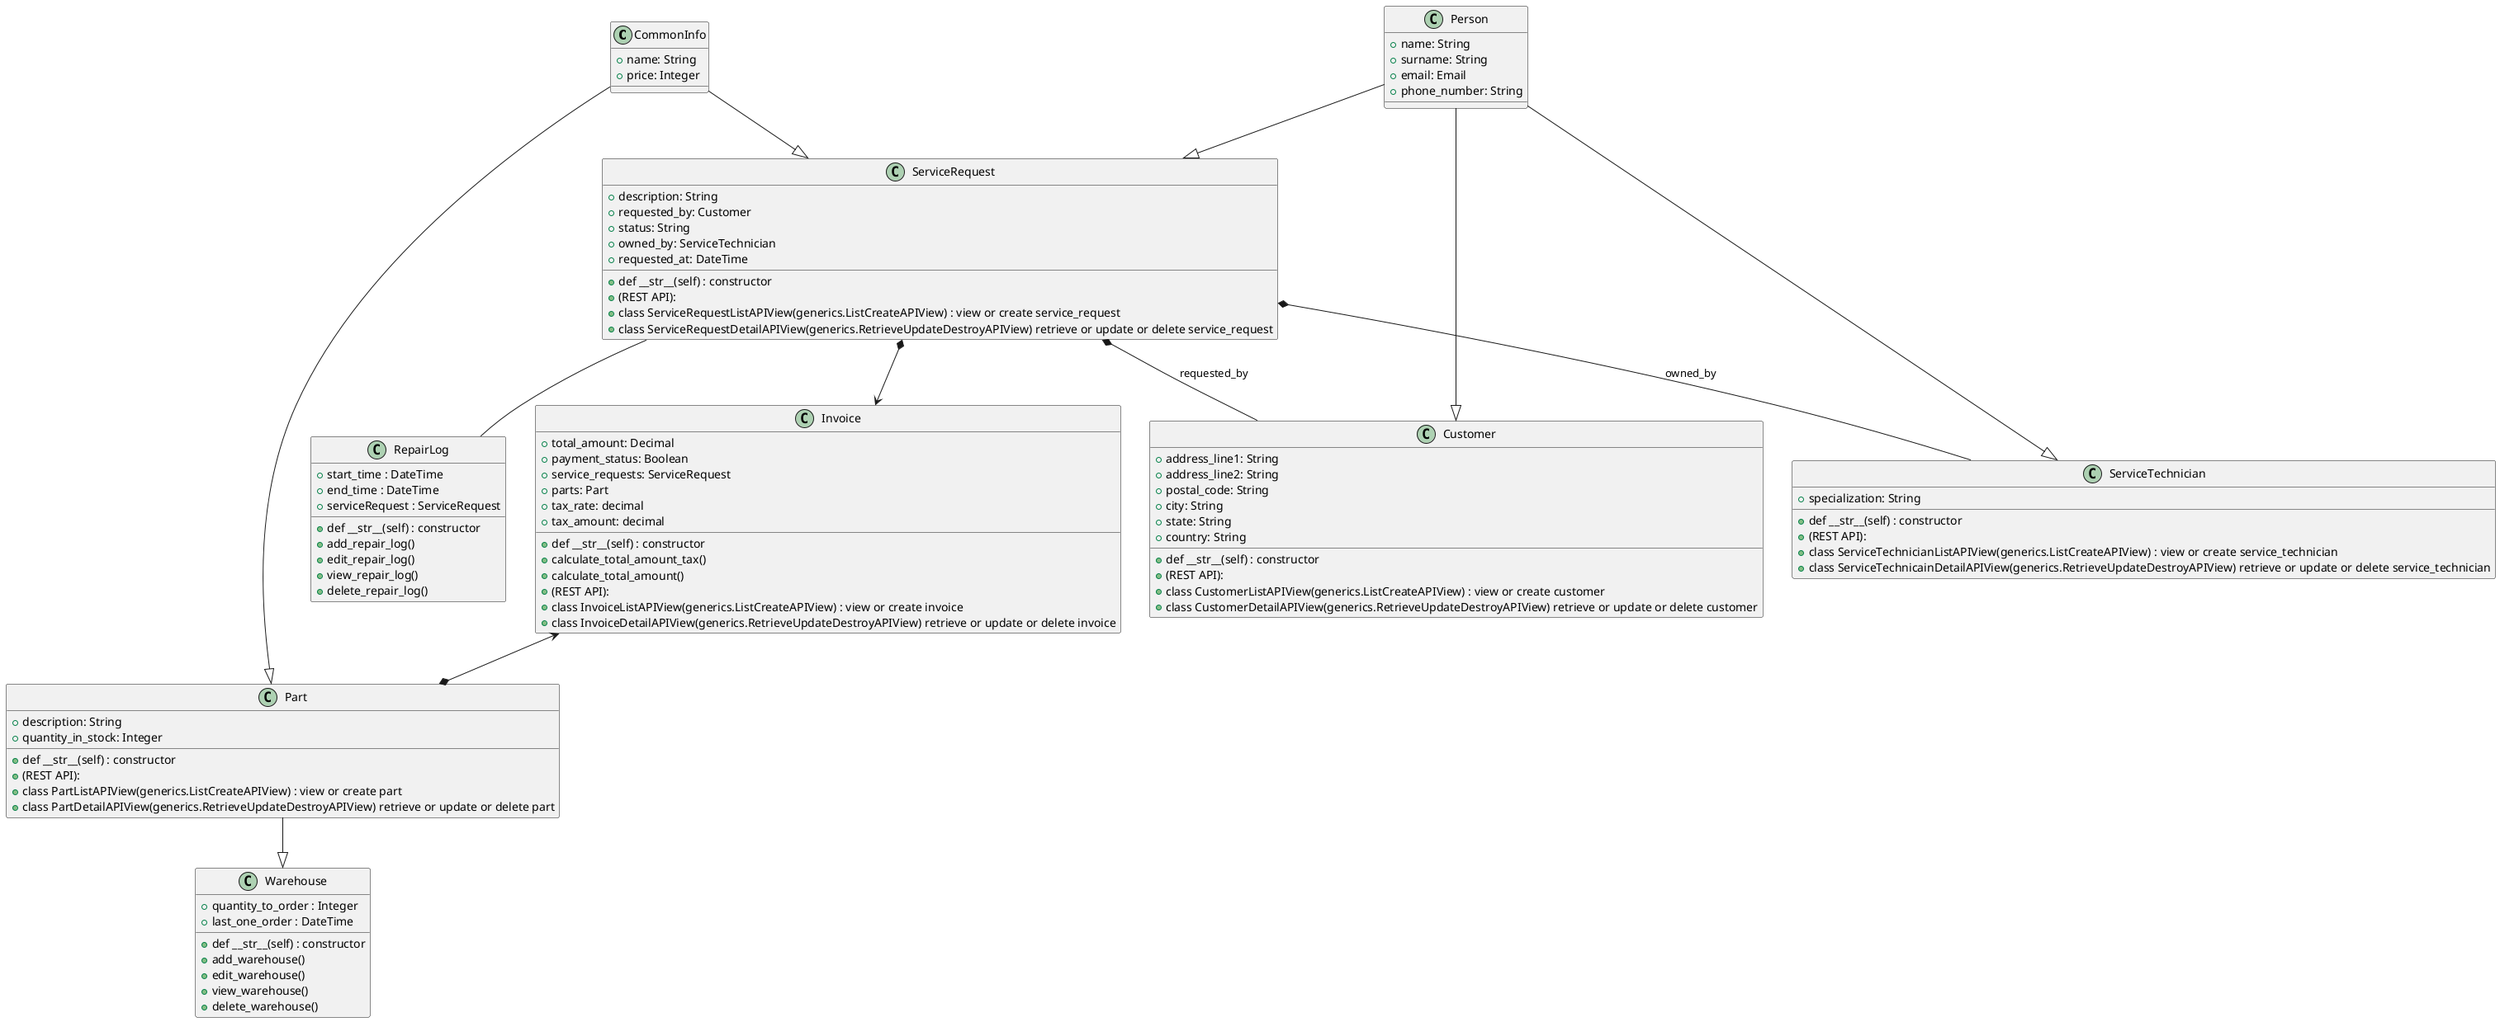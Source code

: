 @startuml
class CommonInfo {
  + name: String
  + price: Integer 
}
class Person {
  + name: String
  + surname: String
  + email: Email
  + phone_number: String

}
class ServiceRequest {
  + description: String
  + requested_by: Customer
  + status: String
  + owned_by: ServiceTechnician
  + requested_at: DateTime
  + def __str__(self) : constructor
  + (REST API):
  + class ServiceRequestListAPIView(generics.ListCreateAPIView) : view or create service_request
  + class ServiceRequestDetailAPIView(generics.RetrieveUpdateDestroyAPIView) retrieve or update or delete service_request

}
class Invoice {
  + total_amount: Decimal
  + payment_status: Boolean 
  + service_requests: ServiceRequest 
  + parts: Part
  + tax_rate: decimal
  + tax_amount: decimal
  + def __str__(self) : constructor
  + calculate_total_amount_tax()
  + calculate_total_amount()
  + (REST API):
  + class InvoiceListAPIView(generics.ListCreateAPIView) : view or create invoice
  + class InvoiceDetailAPIView(generics.RetrieveUpdateDestroyAPIView) retrieve or update or delete invoice


}
class Part {
  + description: String
  + quantity_in_stock: Integer 
  + def __str__(self) : constructor
  + (REST API):
  + class PartListAPIView(generics.ListCreateAPIView) : view or create part
  + class PartDetailAPIView(generics.RetrieveUpdateDestroyAPIView) retrieve or update or delete part

}
class ServiceTechnician {
  + specialization: String
  + def __str__(self) : constructor
  + (REST API):
  + class ServiceTechnicianListAPIView(generics.ListCreateAPIView) : view or create service_technician
  + class ServiceTechnicainDetailAPIView(generics.RetrieveUpdateDestroyAPIView) retrieve or update or delete service_technician

}
class Customer {
  + address_line1: String
  + address_line2: String
  + postal_code: String
  + city: String
  + state: String
  + country: String
  + def __str__(self) : constructor
  + (REST API):
  + class CustomerListAPIView(generics.ListCreateAPIView) : view or create customer
  + class CustomerDetailAPIView(generics.RetrieveUpdateDestroyAPIView) retrieve or update or delete customer

}

class RepairLog{
  + start_time : DateTime
  + end_time : DateTime
  + serviceRequest : ServiceRequest
  + def __str__(self) : constructor
  + add_repair_log()
  + edit_repair_log()
  + view_repair_log()
  + delete_repair_log()
}

class Warehouse{
  + quantity_to_order : Integer
  + last_one_order : DateTime
  + def __str__(self) : constructor
  + add_warehouse() 
  + edit_warehouse()
  + view_warehouse()
  + delete_warehouse()

}
CommonInfo --|> ServiceRequest
CommonInfo --|> Part
Person --|> ServiceRequest
ServiceRequest *--> Invoice
ServiceRequest *-- Customer : requested_by
ServiceRequest *-- ServiceTechnician : owned_by
Invoice <--* Part
Person --|> ServiceTechnician
Person --|> Customer
ServiceRequest -- RepairLog
Part --|> Warehouse
@enduml
